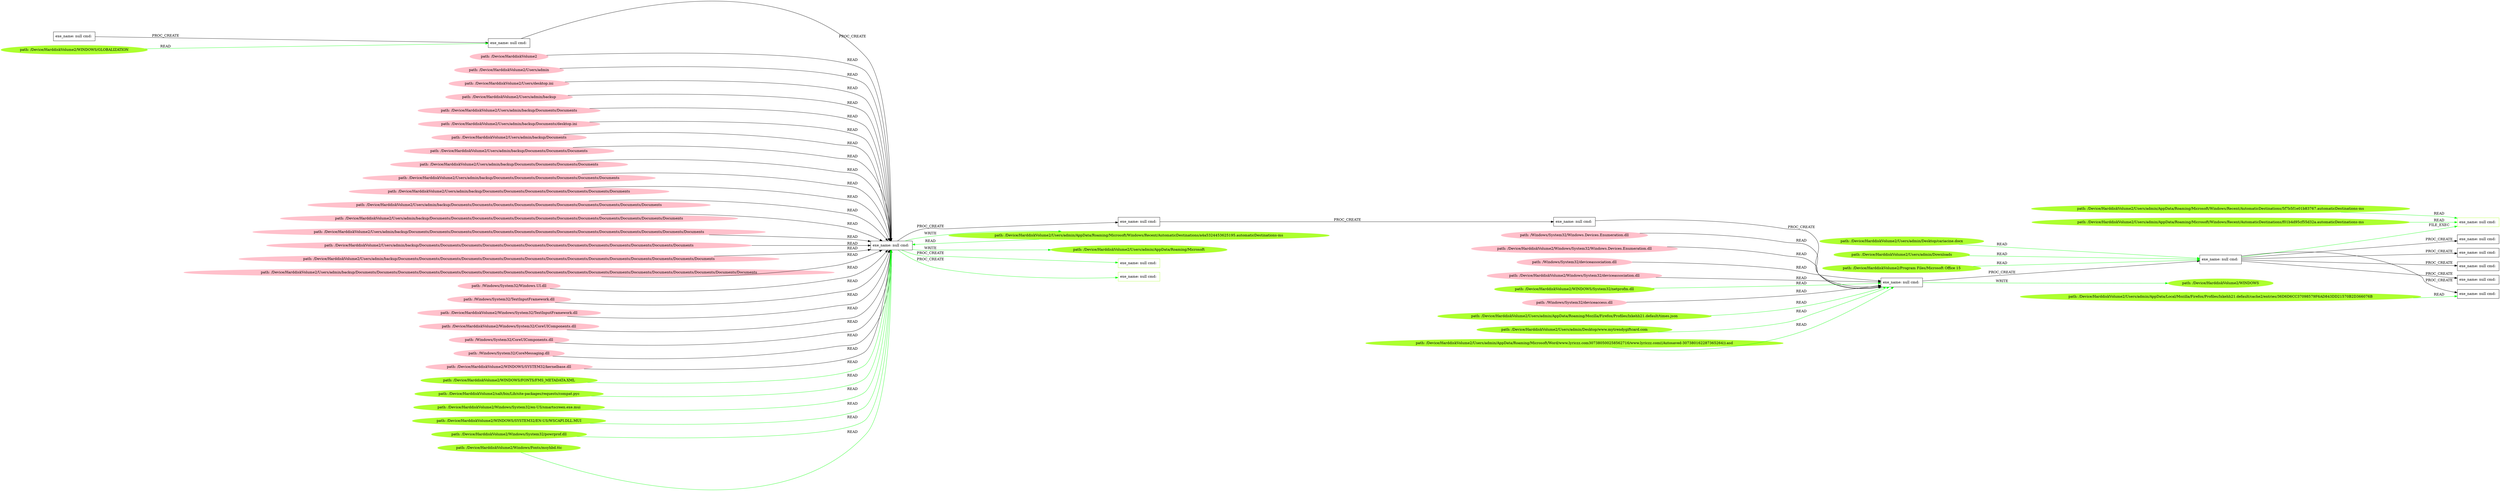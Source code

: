 digraph {
	rankdir=LR
	9 [label="exe_name: null cmd: " color=black shape=box style=solid]
	87 [label="exe_name: null cmd: " color=greenyellow shape=box style=solid]
	9 -> 87 [label=FILE_EXEC color=green]
	90 [label="path: /Device/HarddiskVolume2/Users/admin/Downloads" color=greenyellow shape=oval style=filled]
	9 [label="exe_name: null cmd: " color=black shape=box style=solid]
	90 -> 9 [label=READ color=green]
	27 [label="exe_name: null cmd: " color=black shape=box style=solid]
	47 [label="exe_name: null cmd: " color=black shape=box style=solid]
	27 -> 47 [label=PROC_CREATE color=black]
	47 [label="exe_name: null cmd: " color=black shape=box style=solid]
	46 [label="exe_name: null cmd: " color=black shape=box style=solid]
	47 -> 46 [label=PROC_CREATE color=black]
	67 [label="path: /Device/HarddiskVolume2" color=pink shape=oval style=filled]
	46 [label="exe_name: null cmd: " color=black shape=box style=solid]
	67 -> 46 [label=READ color=black]
	18 [label="path: /Device/HarddiskVolume2/Users/admin" color=pink shape=oval style=filled]
	46 [label="exe_name: null cmd: " color=black shape=box style=solid]
	18 -> 46 [label=READ color=black]
	61 [label="path: /Device/HarddiskVolume2/Users/desktop.ini" color=pink shape=oval style=filled]
	46 [label="exe_name: null cmd: " color=black shape=box style=solid]
	61 -> 46 [label=READ color=black]
	24 [label="path: /Device/HarddiskVolume2/Users/admin/backup" color=pink shape=oval style=filled]
	46 [label="exe_name: null cmd: " color=black shape=box style=solid]
	24 -> 46 [label=READ color=black]
	53 [label="path: /Device/HarddiskVolume2/Users/admin/backup/Documents/Documents" color=pink shape=oval style=filled]
	46 [label="exe_name: null cmd: " color=black shape=box style=solid]
	53 -> 46 [label=READ color=black]
	62 [label="path: /Device/HarddiskVolume2/Users/admin/backup/Documents/desktop.ini" color=pink shape=oval style=filled]
	46 [label="exe_name: null cmd: " color=black shape=box style=solid]
	62 -> 46 [label=READ color=black]
	22 [label="path: /Device/HarddiskVolume2/Users/admin/backup/Documents" color=pink shape=oval style=filled]
	46 [label="exe_name: null cmd: " color=black shape=box style=solid]
	22 -> 46 [label=READ color=black]
	54 [label="path: /Device/HarddiskVolume2/Users/admin/backup/Documents/Documents/Documents" color=pink shape=oval style=filled]
	46 [label="exe_name: null cmd: " color=black shape=box style=solid]
	54 -> 46 [label=READ color=black]
	15 [label="path: /Device/HarddiskVolume2/Users/admin/backup/Documents/Documents/Documents/Documents" color=pink shape=oval style=filled]
	46 [label="exe_name: null cmd: " color=black shape=box style=solid]
	15 -> 46 [label=READ color=black]
	55 [label="path: /Device/HarddiskVolume2/Users/admin/backup/Documents/Documents/Documents/Documents/Documents/Documents" color=pink shape=oval style=filled]
	46 [label="exe_name: null cmd: " color=black shape=box style=solid]
	55 -> 46 [label=READ color=black]
	25 [label="path: /Device/HarddiskVolume2/Users/admin/backup/Documents/Documents/Documents/Documents/Documents/Documents/Documents" color=pink shape=oval style=filled]
	46 [label="exe_name: null cmd: " color=black shape=box style=solid]
	25 -> 46 [label=READ color=black]
	39 [label="path: /Device/HarddiskVolume2/Users/admin/backup/Documents/Documents/Documents/Documents/Documents/Documents/Documents/Documents/Documents/Documents" color=pink shape=oval style=filled]
	46 [label="exe_name: null cmd: " color=black shape=box style=solid]
	39 -> 46 [label=READ color=black]
	38 [label="path: /Device/HarddiskVolume2/Users/admin/backup/Documents/Documents/Documents/Documents/Documents/Documents/Documents/Documents/Documents/Documents/Documents/Documents" color=pink shape=oval style=filled]
	46 [label="exe_name: null cmd: " color=black shape=box style=solid]
	38 -> 46 [label=READ color=black]
	59 [label="path: /Device/HarddiskVolume2/Users/admin/backup/Documents/Documents/Documents/Documents/Documents/Documents/Documents/Documents/Documents/Documents/Documents/Documents/Documents/Documents" color=pink shape=oval style=filled]
	46 [label="exe_name: null cmd: " color=black shape=box style=solid]
	59 -> 46 [label=READ color=black]
	23 [label="path: /Device/HarddiskVolume2/Users/admin/backup/Documents/Documents/Documents/Documents/Documents/Documents/Documents/Documents/Documents/Documents/Documents/Documents/Documents" color=pink shape=oval style=filled]
	46 [label="exe_name: null cmd: " color=black shape=box style=solid]
	23 -> 46 [label=READ color=black]
	52 [label="path: /Device/HarddiskVolume2/Users/admin/backup/Documents/Documents/Documents/Documents/Documents/Documents/Documents/Documents/Documents/Documents/Documents/Documents/Documents/Documents/Documents" color=pink shape=oval style=filled]
	46 [label="exe_name: null cmd: " color=black shape=box style=solid]
	52 -> 46 [label=READ color=black]
	58 [label="path: /Device/HarddiskVolume2/Users/admin/backup/Documents/Documents/Documents/Documents/Documents/Documents/Documents/Documents/Documents/Documents/Documents/Documents/Documents/Documents/Documents/Documents/Documents/Documents/Documents" color=pink shape=oval style=filled]
	46 [label="exe_name: null cmd: " color=black shape=box style=solid]
	58 -> 46 [label=READ color=black]
	17 [label="path: /Windows/System32/Windows.UI.dll" color=pink shape=oval style=filled]
	46 [label="exe_name: null cmd: " color=black shape=box style=solid]
	17 -> 46 [label=READ color=black]
	60 [label="path: /Windows/System32/TextInputFramework.dll" color=pink shape=oval style=filled]
	46 [label="exe_name: null cmd: " color=black shape=box style=solid]
	60 -> 46 [label=READ color=black]
	28 [label="path: /Device/HarddiskVolume2/Windows/System32/TextInputFramework.dll" color=pink shape=oval style=filled]
	46 [label="exe_name: null cmd: " color=black shape=box style=solid]
	28 -> 46 [label=READ color=black]
	40 [label="path: /Device/HarddiskVolume2/Windows/System32/CoreUIComponents.dll" color=pink shape=oval style=filled]
	46 [label="exe_name: null cmd: " color=black shape=box style=solid]
	40 -> 46 [label=READ color=black]
	57 [label="path: /Windows/System32/CoreUIComponents.dll" color=pink shape=oval style=filled]
	46 [label="exe_name: null cmd: " color=black shape=box style=solid]
	57 -> 46 [label=READ color=black]
	16 [label="path: /Windows/System32/CoreMessaging.dll" color=pink shape=oval style=filled]
	46 [label="exe_name: null cmd: " color=black shape=box style=solid]
	16 -> 46 [label=READ color=black]
	64 [label="path: /Device/HarddiskVolume2/WINDOWS/SYSTEM32/kernelbase.dll" color=pink shape=oval style=filled]
	46 [label="exe_name: null cmd: " color=black shape=box style=solid]
	64 -> 46 [label=READ color=black]
	46 [label="exe_name: null cmd: " color=black shape=box style=solid]
	44 [label="exe_name: null cmd: " color=black shape=box style=solid]
	46 -> 44 [label=PROC_CREATE color=black]
	44 [label="exe_name: null cmd: " color=black shape=box style=solid]
	34 [label="exe_name: null cmd: " color=black shape=box style=solid]
	44 -> 34 [label=PROC_CREATE color=black]
	34 [label="exe_name: null cmd: " color=black shape=box style=solid]
	8 [label="exe_name: null cmd: " color=black shape=box style=solid]
	34 -> 8 [label=PROC_CREATE color=black]
	37 [label="path: /Windows/System32/Windows.Devices.Enumeration.dll" color=pink shape=oval style=filled]
	8 [label="exe_name: null cmd: " color=black shape=box style=solid]
	37 -> 8 [label=READ color=black]
	41 [label="path: /Device/HarddiskVolume2/Windows/System32/Windows.Devices.Enumeration.dll" color=pink shape=oval style=filled]
	8 [label="exe_name: null cmd: " color=black shape=box style=solid]
	41 -> 8 [label=READ color=black]
	31 [label="path: /Windows/System32/deviceassociation.dll" color=pink shape=oval style=filled]
	8 [label="exe_name: null cmd: " color=black shape=box style=solid]
	31 -> 8 [label=READ color=black]
	43 [label="path: /Device/HarddiskVolume2/Windows/System32/deviceassociation.dll" color=pink shape=oval style=filled]
	8 [label="exe_name: null cmd: " color=black shape=box style=solid]
	43 -> 8 [label=READ color=black]
	81 [label="path: /Device/HarddiskVolume2/WINDOWS/System32/netprofm.dll" color=greenyellow shape=oval style=filled]
	8 [label="exe_name: null cmd: " color=black shape=box style=solid]
	81 -> 8 [label=READ color=green]
	29 [label="path: /Windows/System32/deviceaccess.dll" color=pink shape=oval style=filled]
	8 [label="exe_name: null cmd: " color=black shape=box style=solid]
	29 -> 8 [label=READ color=black]
	75 [label="path: /Device/HarddiskVolume2/WINDOWS/FONTS/FMS_METADATA.XML" color=greenyellow shape=oval style=filled]
	46 [label="exe_name: null cmd: " color=black shape=box style=solid]
	75 -> 46 [label=READ color=green]
	8 [label="exe_name: null cmd: " color=black shape=box style=solid]
	9 [label="exe_name: null cmd: " color=black shape=box style=solid]
	8 -> 9 [label=PROC_CREATE color=black]
	91 [label="path: /Device/HarddiskVolume2/Program Files/Microsoft Office 15" color=greenyellow shape=oval style=filled]
	9 [label="exe_name: null cmd: " color=black shape=box style=solid]
	91 -> 9 [label=READ color=green]
	9 [label="exe_name: null cmd: " color=black shape=box style=solid]
	2 [label="exe_name: null cmd: " color=black shape=box style=solid]
	9 -> 2 [label=PROC_CREATE color=black]
	9 [label="exe_name: null cmd: " color=black shape=box style=solid]
	10 [label="exe_name: null cmd: " color=black shape=box style=solid]
	9 -> 10 [label=PROC_CREATE color=black]
	9 [label="exe_name: null cmd: " color=black shape=box style=solid]
	13 [label="exe_name: null cmd: " color=black shape=box style=solid]
	9 -> 13 [label=PROC_CREATE color=black]
	72 [label="path: /Device/HarddiskVolume2/salt/bin/Lib/site-packages/requests/compat.pyc" color=greenyellow shape=oval style=filled]
	46 [label="exe_name: null cmd: " color=black shape=box style=solid]
	72 -> 46 [label=READ color=green]
	9 [label="exe_name: null cmd: " color=black shape=box style=solid]
	4 [label="exe_name: null cmd: " color=black shape=box style=solid]
	9 -> 4 [label=PROC_CREATE color=black]
	9 [label="exe_name: null cmd: " color=black shape=box style=solid]
	11 [label="exe_name: null cmd: " color=black shape=box style=solid]
	9 -> 11 [label=PROC_CREATE color=black]
	73 [label="path: /Device/HarddiskVolume2/Users/admin/AppData/Roaming/Microsoft/Windows/Recent/AutomaticDestinations/a4a5324453625195.automaticDestinations-ms" color=greenyellow shape=oval style=filled]
	46 [label="exe_name: null cmd: " color=black shape=box style=solid]
	73 -> 46 [label=READ color=green]
	69 [label="path: /Device/HarddiskVolume2/WINDOWS/GLOBALIZATION" color=greenyellow shape=oval style=filled]
	47 [label="exe_name: null cmd: " color=black shape=box style=solid]
	69 -> 47 [label=READ color=green]
	76 [label="path: /Device/HarddiskVolume2/Windows/System32/en-US/smartscreen.exe.mui" color=greenyellow shape=oval style=filled]
	46 [label="exe_name: null cmd: " color=black shape=box style=solid]
	76 -> 46 [label=READ color=green]
	83 [label="path: /Device/HarddiskVolume2/Users/admin/AppData/Roaming/Mozilla/Firefox/Profiles/lxkehh21.default/times.json" color=greenyellow shape=oval style=filled]
	8 [label="exe_name: null cmd: " color=black shape=box style=solid]
	83 -> 8 [label=READ color=green]
	82 [label="path: /Device/HarddiskVolume2/Users/admin/Desktop/www.mytrendygiftcard.com" color=greenyellow shape=oval style=filled]
	8 [label="exe_name: null cmd: " color=black shape=box style=solid]
	82 -> 8 [label=READ color=green]
	8 [label="exe_name: null cmd: " color=black shape=box style=solid]
	84 [label="path: /Device/HarddiskVolume2/WINDOWS" color=greenyellow shape=oval style=filled]
	8 -> 84 [label=WRITE color=green]
	85 [label="path: /Device/HarddiskVolume2/Users/admin/AppData/Roaming/Microsoft/Word/www.lyriczz.com307380500258562716/www.lyriczz.com((Autosaved-307380162287365264)).asd" color=greenyellow shape=oval style=filled]
	8 [label="exe_name: null cmd: " color=black shape=box style=solid]
	85 -> 8 [label=READ color=green]
	70 [label="path: /Device/HarddiskVolume2/WINDOWS/SYSTEM32/EN-US/WSCAPI.DLL.MUI" color=greenyellow shape=oval style=filled]
	46 [label="exe_name: null cmd: " color=black shape=box style=solid]
	70 -> 46 [label=READ color=green]
	86 [label="path: /Device/HarddiskVolume2/Users/admin/Desktop/cariacine.docx" color=greenyellow shape=oval style=filled]
	9 [label="exe_name: null cmd: " color=black shape=box style=solid]
	86 -> 9 [label=READ color=green]
	89 [label="path: /Device/HarddiskVolume2/Users/admin/AppData/Roaming/Microsoft/Windows/Recent/AutomaticDestinations/5f7b5f1e01b83767.automaticDestinations-ms" color=greenyellow shape=oval style=filled]
	87 [label="exe_name: null cmd: " color=greenyellow shape=box style=solid]
	89 -> 87 [label=READ color=green]
	88 [label="path: /Device/HarddiskVolume2/Users/admin/AppData/Roaming/Microsoft/Windows/Recent/AutomaticDestinations/f01b4d95cf55d32a.automaticDestinations-ms" color=greenyellow shape=oval style=filled]
	87 [label="exe_name: null cmd: " color=greenyellow shape=box style=solid]
	88 -> 87 [label=READ color=green]
	46 [label="exe_name: null cmd: " color=black shape=box style=solid]
	80 [label="path: /Device/HarddiskVolume2/Users/admin/AppData/Roaming/Microsoft" color=greenyellow shape=oval style=filled]
	46 -> 80 [label=WRITE color=green]
	46 [label="exe_name: null cmd: " color=black shape=box style=solid]
	73 [label="path: /Device/HarddiskVolume2/Users/admin/AppData/Roaming/Microsoft/Windows/Recent/AutomaticDestinations/a4a5324453625195.automaticDestinations-ms" color=greenyellow shape=oval style=filled]
	46 -> 73 [label=WRITE color=green]
	74 [label="path: /Device/HarddiskVolume2/Windows/System32/powrprof.dll" color=greenyellow shape=oval style=filled]
	46 [label="exe_name: null cmd: " color=black shape=box style=solid]
	74 -> 46 [label=READ color=green]
	46 [label="exe_name: null cmd: " color=black shape=box style=solid]
	79 [label="exe_name: null cmd: " color=greenyellow shape=box style=solid]
	46 -> 79 [label=PROC_CREATE color=green]
	92 [label="path: /Device/HarddiskVolume2/Users/admin/AppData/Local/Mozilla/Firefox/Profiles/lxkehh21.default/cache2/entries/36D6D6CC37098579F6AD843DD21570B2D366076B" color=greenyellow shape=oval style=filled]
	11 [label="exe_name: null cmd: " color=black shape=box style=solid]
	92 -> 11 [label=READ color=green]
	46 [label="exe_name: null cmd: " color=black shape=box style=solid]
	78 [label="exe_name: null cmd: " color=greenyellow shape=box style=solid]
	46 -> 78 [label=PROC_CREATE color=green]
	71 [label="path: /Device/HarddiskVolume2/Windows/Fonts/msyhbd.ttc" color=greenyellow shape=oval style=filled]
	46 [label="exe_name: null cmd: " color=black shape=box style=solid]
	71 -> 46 [label=READ color=green]
}
